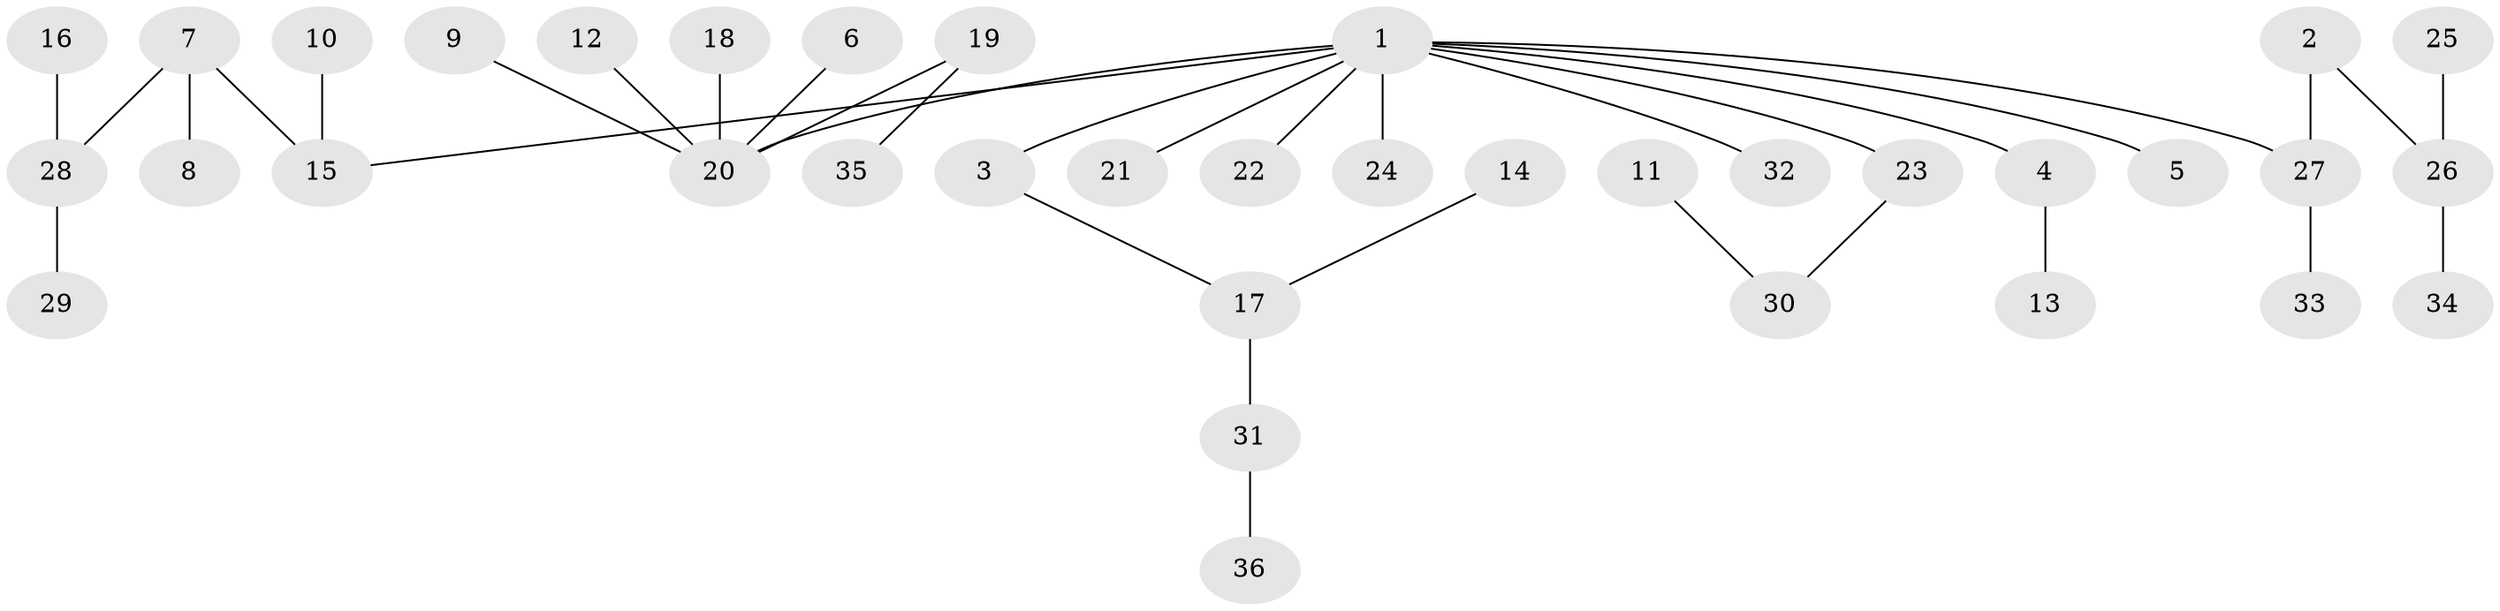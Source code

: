 // original degree distribution, {7: 0.027777777777777776, 6: 0.013888888888888888, 4: 0.06944444444444445, 3: 0.1111111111111111, 2: 0.25, 1: 0.5138888888888888, 5: 0.013888888888888888}
// Generated by graph-tools (version 1.1) at 2025/26/03/09/25 03:26:25]
// undirected, 36 vertices, 35 edges
graph export_dot {
graph [start="1"]
  node [color=gray90,style=filled];
  1;
  2;
  3;
  4;
  5;
  6;
  7;
  8;
  9;
  10;
  11;
  12;
  13;
  14;
  15;
  16;
  17;
  18;
  19;
  20;
  21;
  22;
  23;
  24;
  25;
  26;
  27;
  28;
  29;
  30;
  31;
  32;
  33;
  34;
  35;
  36;
  1 -- 3 [weight=1.0];
  1 -- 4 [weight=1.0];
  1 -- 5 [weight=1.0];
  1 -- 15 [weight=1.0];
  1 -- 20 [weight=1.0];
  1 -- 21 [weight=1.0];
  1 -- 22 [weight=1.0];
  1 -- 23 [weight=1.0];
  1 -- 24 [weight=1.0];
  1 -- 27 [weight=1.0];
  1 -- 32 [weight=1.0];
  2 -- 26 [weight=1.0];
  2 -- 27 [weight=1.0];
  3 -- 17 [weight=1.0];
  4 -- 13 [weight=1.0];
  6 -- 20 [weight=1.0];
  7 -- 8 [weight=1.0];
  7 -- 15 [weight=1.0];
  7 -- 28 [weight=1.0];
  9 -- 20 [weight=1.0];
  10 -- 15 [weight=1.0];
  11 -- 30 [weight=1.0];
  12 -- 20 [weight=1.0];
  14 -- 17 [weight=1.0];
  16 -- 28 [weight=1.0];
  17 -- 31 [weight=1.0];
  18 -- 20 [weight=1.0];
  19 -- 20 [weight=1.0];
  19 -- 35 [weight=1.0];
  23 -- 30 [weight=1.0];
  25 -- 26 [weight=1.0];
  26 -- 34 [weight=1.0];
  27 -- 33 [weight=1.0];
  28 -- 29 [weight=1.0];
  31 -- 36 [weight=1.0];
}
